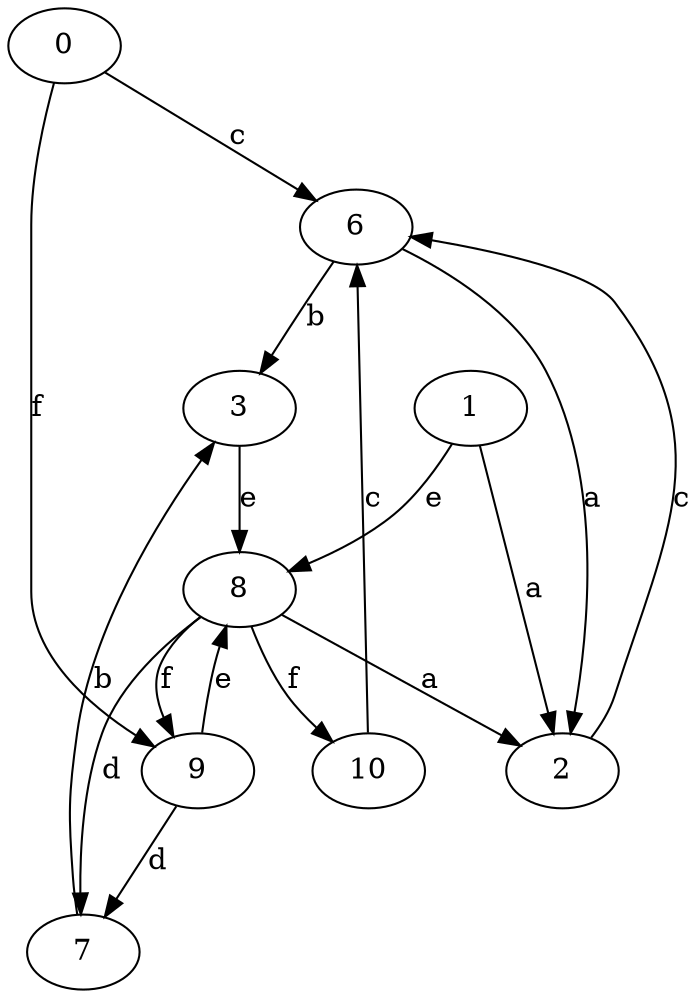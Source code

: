 strict digraph  {
0;
1;
2;
3;
6;
7;
8;
9;
10;
0 -> 6  [label=c];
0 -> 9  [label=f];
1 -> 2  [label=a];
1 -> 8  [label=e];
2 -> 6  [label=c];
3 -> 8  [label=e];
6 -> 2  [label=a];
6 -> 3  [label=b];
7 -> 3  [label=b];
8 -> 2  [label=a];
8 -> 7  [label=d];
8 -> 9  [label=f];
8 -> 10  [label=f];
9 -> 7  [label=d];
9 -> 8  [label=e];
10 -> 6  [label=c];
}
